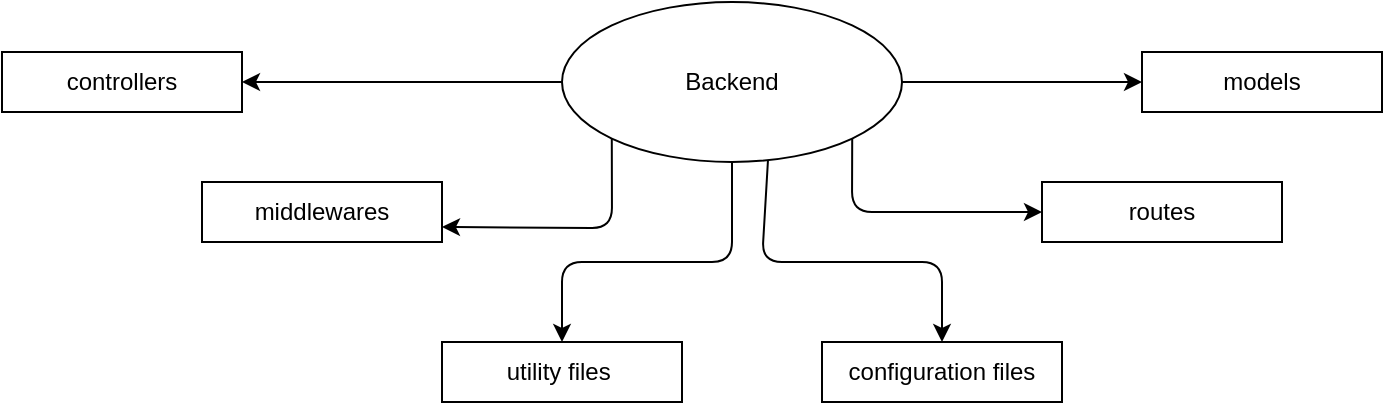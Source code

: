 <mxfile>
    <diagram id="rSMRK2yqA5FHMZB3Bd-s" name="Page-1">
        <mxGraphModel dx="1027" dy="441" grid="1" gridSize="10" guides="1" tooltips="1" connect="1" arrows="1" fold="1" page="1" pageScale="1" pageWidth="850" pageHeight="1100" math="0" shadow="0">
            <root>
                <mxCell id="0"/>
                <mxCell id="1" parent="0"/>
                <mxCell id="5" value="routes" style="whiteSpace=wrap;html=1;" vertex="1" parent="1">
                    <mxGeometry x="560" y="200" width="120" height="30" as="geometry"/>
                </mxCell>
                <mxCell id="7" value="models" style="whiteSpace=wrap;html=1;" vertex="1" parent="1">
                    <mxGeometry x="610" y="135" width="120" height="30" as="geometry"/>
                </mxCell>
                <mxCell id="9" value="controllers" style="whiteSpace=wrap;html=1;" vertex="1" parent="1">
                    <mxGeometry x="40" y="135" width="120" height="30" as="geometry"/>
                </mxCell>
                <mxCell id="10" value="middlewares" style="whiteSpace=wrap;html=1;" vertex="1" parent="1">
                    <mxGeometry x="140" y="200" width="120" height="30" as="geometry"/>
                </mxCell>
                <mxCell id="11" value="configuration files" style="whiteSpace=wrap;html=1;" vertex="1" parent="1">
                    <mxGeometry x="450" y="280" width="120" height="30" as="geometry"/>
                </mxCell>
                <mxCell id="12" value="utility files&amp;nbsp;" style="whiteSpace=wrap;html=1;" vertex="1" parent="1">
                    <mxGeometry x="260" y="280" width="120" height="30" as="geometry"/>
                </mxCell>
                <mxCell id="14" style="edgeStyle=none;html=1;exitX=0;exitY=0.5;exitDx=0;exitDy=0;entryX=1;entryY=0.5;entryDx=0;entryDy=0;" edge="1" parent="1" source="13" target="9">
                    <mxGeometry relative="1" as="geometry"/>
                </mxCell>
                <mxCell id="15" style="edgeStyle=none;html=1;exitX=0;exitY=1;exitDx=0;exitDy=0;entryX=1;entryY=0.75;entryDx=0;entryDy=0;" edge="1" parent="1" source="13" target="10">
                    <mxGeometry relative="1" as="geometry">
                        <Array as="points">
                            <mxPoint x="345" y="223"/>
                        </Array>
                    </mxGeometry>
                </mxCell>
                <mxCell id="16" style="edgeStyle=none;html=1;exitX=0.5;exitY=1;exitDx=0;exitDy=0;entryX=0.5;entryY=0;entryDx=0;entryDy=0;" edge="1" parent="1" source="13" target="12">
                    <mxGeometry relative="1" as="geometry">
                        <mxPoint x="330" y="270" as="targetPoint"/>
                        <Array as="points">
                            <mxPoint x="405" y="240"/>
                            <mxPoint x="320" y="240"/>
                        </Array>
                    </mxGeometry>
                </mxCell>
                <mxCell id="17" style="edgeStyle=none;html=1;exitX=0.606;exitY=0.982;exitDx=0;exitDy=0;exitPerimeter=0;" edge="1" parent="1" source="13" target="11">
                    <mxGeometry relative="1" as="geometry">
                        <Array as="points">
                            <mxPoint x="420" y="240"/>
                            <mxPoint x="510" y="240"/>
                        </Array>
                    </mxGeometry>
                </mxCell>
                <mxCell id="18" style="edgeStyle=none;html=1;exitX=1;exitY=1;exitDx=0;exitDy=0;entryX=0;entryY=0.5;entryDx=0;entryDy=0;" edge="1" parent="1" source="13" target="5">
                    <mxGeometry relative="1" as="geometry">
                        <Array as="points">
                            <mxPoint x="465" y="215"/>
                        </Array>
                    </mxGeometry>
                </mxCell>
                <mxCell id="20" style="edgeStyle=none;html=1;exitX=1;exitY=0.5;exitDx=0;exitDy=0;entryX=0;entryY=0.5;entryDx=0;entryDy=0;" edge="1" parent="1" source="13" target="7">
                    <mxGeometry relative="1" as="geometry"/>
                </mxCell>
                <mxCell id="13" value="Backend" style="ellipse;whiteSpace=wrap;html=1;" vertex="1" parent="1">
                    <mxGeometry x="320" y="110" width="170" height="80" as="geometry"/>
                </mxCell>
            </root>
        </mxGraphModel>
    </diagram>
</mxfile>